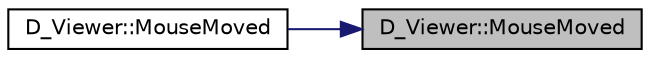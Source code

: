 digraph "D_Viewer::MouseMoved"
{
 // LATEX_PDF_SIZE
  edge [fontname="Helvetica",fontsize="10",labelfontname="Helvetica",labelfontsize="10"];
  node [fontname="Helvetica",fontsize="10",shape=record];
  rankdir="RL";
  Node1 [label="D_Viewer::MouseMoved",height=0.2,width=0.4,color="black", fillcolor="grey75", style="filled", fontcolor="black",tooltip=" "];
  Node1 -> Node2 [dir="back",color="midnightblue",fontsize="10",style="solid"];
  Node2 [label="D_Viewer::MouseMoved",height=0.2,width=0.4,color="black", fillcolor="white", style="filled",URL="$class_d___viewer.html#afdea9a5093f7a3f26256d6f6edbd41b5",tooltip=" "];
}
